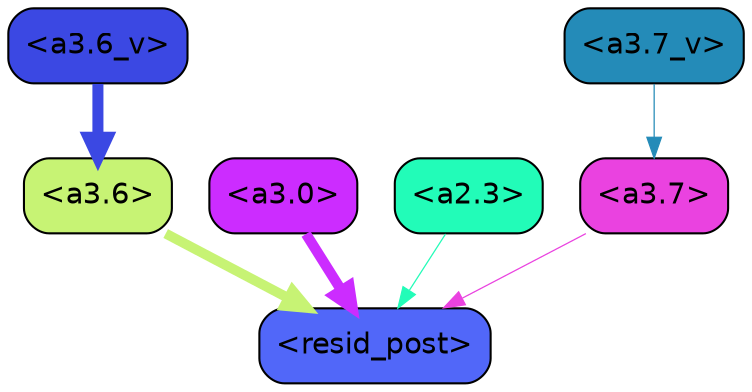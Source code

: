 strict digraph "" {
	graph [bgcolor=transparent,
		layout=dot,
		overlap=false,
		splines=true
	];
	"<a3.7>"	[color=black,
		fillcolor="#ea42e0",
		fontname=Helvetica,
		shape=box,
		style="filled, rounded"];
	"<resid_post>"	[color=black,
		fillcolor="#5167f9",
		fontname=Helvetica,
		shape=box,
		style="filled, rounded"];
	"<a3.7>" -> "<resid_post>"	[color="#ea42e0",
		penwidth=0.6];
	"<a3.6>"	[color=black,
		fillcolor="#c7f374",
		fontname=Helvetica,
		shape=box,
		style="filled, rounded"];
	"<a3.6>" -> "<resid_post>"	[color="#c7f374",
		penwidth=4.749041676521301];
	"<a3.0>"	[color=black,
		fillcolor="#cc2cff",
		fontname=Helvetica,
		shape=box,
		style="filled, rounded"];
	"<a3.0>" -> "<resid_post>"	[color="#cc2cff",
		penwidth=5.004215121269226];
	"<a2.3>"	[color=black,
		fillcolor="#22fcb8",
		fontname=Helvetica,
		shape=box,
		style="filled, rounded"];
	"<a2.3>" -> "<resid_post>"	[color="#22fcb8",
		penwidth=0.6];
	"<a3.7_v>"	[color=black,
		fillcolor="#248bb8",
		fontname=Helvetica,
		shape=box,
		style="filled, rounded"];
	"<a3.7_v>" -> "<a3.7>"	[color="#248bb8",
		penwidth=0.6];
	"<a3.6_v>"	[color=black,
		fillcolor="#3b48e3",
		fontname=Helvetica,
		shape=box,
		style="filled, rounded"];
	"<a3.6_v>" -> "<a3.6>"	[color="#3b48e3",
		penwidth=5.297133803367615];
}

